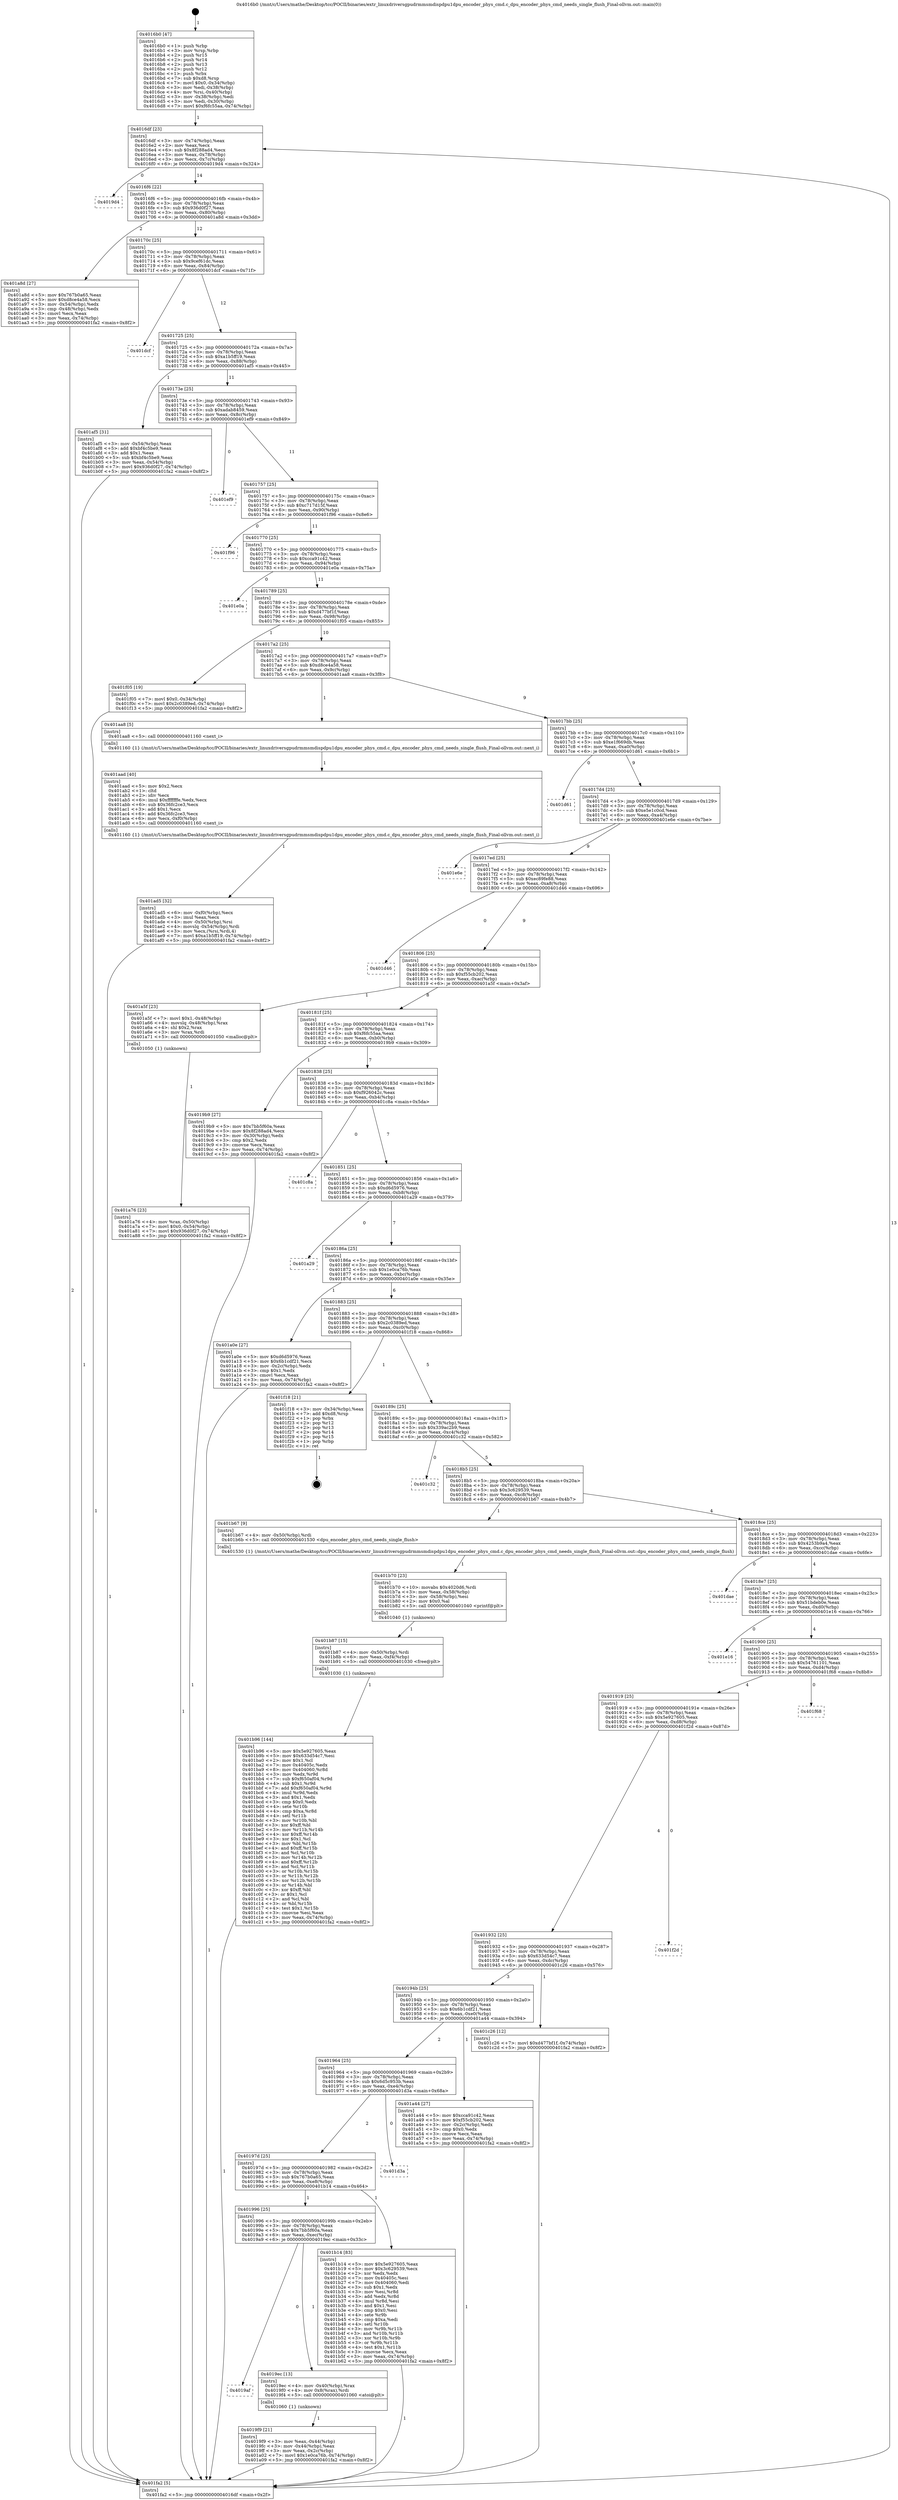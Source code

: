 digraph "0x4016b0" {
  label = "0x4016b0 (/mnt/c/Users/mathe/Desktop/tcc/POCII/binaries/extr_linuxdriversgpudrmmsmdispdpu1dpu_encoder_phys_cmd.c_dpu_encoder_phys_cmd_needs_single_flush_Final-ollvm.out::main(0))"
  labelloc = "t"
  node[shape=record]

  Entry [label="",width=0.3,height=0.3,shape=circle,fillcolor=black,style=filled]
  "0x4016df" [label="{
     0x4016df [23]\l
     | [instrs]\l
     &nbsp;&nbsp;0x4016df \<+3\>: mov -0x74(%rbp),%eax\l
     &nbsp;&nbsp;0x4016e2 \<+2\>: mov %eax,%ecx\l
     &nbsp;&nbsp;0x4016e4 \<+6\>: sub $0x8f288ad4,%ecx\l
     &nbsp;&nbsp;0x4016ea \<+3\>: mov %eax,-0x78(%rbp)\l
     &nbsp;&nbsp;0x4016ed \<+3\>: mov %ecx,-0x7c(%rbp)\l
     &nbsp;&nbsp;0x4016f0 \<+6\>: je 00000000004019d4 \<main+0x324\>\l
  }"]
  "0x4019d4" [label="{
     0x4019d4\l
  }", style=dashed]
  "0x4016f6" [label="{
     0x4016f6 [22]\l
     | [instrs]\l
     &nbsp;&nbsp;0x4016f6 \<+5\>: jmp 00000000004016fb \<main+0x4b\>\l
     &nbsp;&nbsp;0x4016fb \<+3\>: mov -0x78(%rbp),%eax\l
     &nbsp;&nbsp;0x4016fe \<+5\>: sub $0x936d0f27,%eax\l
     &nbsp;&nbsp;0x401703 \<+3\>: mov %eax,-0x80(%rbp)\l
     &nbsp;&nbsp;0x401706 \<+6\>: je 0000000000401a8d \<main+0x3dd\>\l
  }"]
  Exit [label="",width=0.3,height=0.3,shape=circle,fillcolor=black,style=filled,peripheries=2]
  "0x401a8d" [label="{
     0x401a8d [27]\l
     | [instrs]\l
     &nbsp;&nbsp;0x401a8d \<+5\>: mov $0x767b0a65,%eax\l
     &nbsp;&nbsp;0x401a92 \<+5\>: mov $0xd8ce4a58,%ecx\l
     &nbsp;&nbsp;0x401a97 \<+3\>: mov -0x54(%rbp),%edx\l
     &nbsp;&nbsp;0x401a9a \<+3\>: cmp -0x48(%rbp),%edx\l
     &nbsp;&nbsp;0x401a9d \<+3\>: cmovl %ecx,%eax\l
     &nbsp;&nbsp;0x401aa0 \<+3\>: mov %eax,-0x74(%rbp)\l
     &nbsp;&nbsp;0x401aa3 \<+5\>: jmp 0000000000401fa2 \<main+0x8f2\>\l
  }"]
  "0x40170c" [label="{
     0x40170c [25]\l
     | [instrs]\l
     &nbsp;&nbsp;0x40170c \<+5\>: jmp 0000000000401711 \<main+0x61\>\l
     &nbsp;&nbsp;0x401711 \<+3\>: mov -0x78(%rbp),%eax\l
     &nbsp;&nbsp;0x401714 \<+5\>: sub $0x9cef61dc,%eax\l
     &nbsp;&nbsp;0x401719 \<+6\>: mov %eax,-0x84(%rbp)\l
     &nbsp;&nbsp;0x40171f \<+6\>: je 0000000000401dcf \<main+0x71f\>\l
  }"]
  "0x401b96" [label="{
     0x401b96 [144]\l
     | [instrs]\l
     &nbsp;&nbsp;0x401b96 \<+5\>: mov $0x5e927605,%eax\l
     &nbsp;&nbsp;0x401b9b \<+5\>: mov $0x633d54c7,%esi\l
     &nbsp;&nbsp;0x401ba0 \<+2\>: mov $0x1,%cl\l
     &nbsp;&nbsp;0x401ba2 \<+7\>: mov 0x40405c,%edx\l
     &nbsp;&nbsp;0x401ba9 \<+8\>: mov 0x404060,%r8d\l
     &nbsp;&nbsp;0x401bb1 \<+3\>: mov %edx,%r9d\l
     &nbsp;&nbsp;0x401bb4 \<+7\>: sub $0xf650af04,%r9d\l
     &nbsp;&nbsp;0x401bbb \<+4\>: sub $0x1,%r9d\l
     &nbsp;&nbsp;0x401bbf \<+7\>: add $0xf650af04,%r9d\l
     &nbsp;&nbsp;0x401bc6 \<+4\>: imul %r9d,%edx\l
     &nbsp;&nbsp;0x401bca \<+3\>: and $0x1,%edx\l
     &nbsp;&nbsp;0x401bcd \<+3\>: cmp $0x0,%edx\l
     &nbsp;&nbsp;0x401bd0 \<+4\>: sete %r10b\l
     &nbsp;&nbsp;0x401bd4 \<+4\>: cmp $0xa,%r8d\l
     &nbsp;&nbsp;0x401bd8 \<+4\>: setl %r11b\l
     &nbsp;&nbsp;0x401bdc \<+3\>: mov %r10b,%bl\l
     &nbsp;&nbsp;0x401bdf \<+3\>: xor $0xff,%bl\l
     &nbsp;&nbsp;0x401be2 \<+3\>: mov %r11b,%r14b\l
     &nbsp;&nbsp;0x401be5 \<+4\>: xor $0xff,%r14b\l
     &nbsp;&nbsp;0x401be9 \<+3\>: xor $0x1,%cl\l
     &nbsp;&nbsp;0x401bec \<+3\>: mov %bl,%r15b\l
     &nbsp;&nbsp;0x401bef \<+4\>: and $0xff,%r15b\l
     &nbsp;&nbsp;0x401bf3 \<+3\>: and %cl,%r10b\l
     &nbsp;&nbsp;0x401bf6 \<+3\>: mov %r14b,%r12b\l
     &nbsp;&nbsp;0x401bf9 \<+4\>: and $0xff,%r12b\l
     &nbsp;&nbsp;0x401bfd \<+3\>: and %cl,%r11b\l
     &nbsp;&nbsp;0x401c00 \<+3\>: or %r10b,%r15b\l
     &nbsp;&nbsp;0x401c03 \<+3\>: or %r11b,%r12b\l
     &nbsp;&nbsp;0x401c06 \<+3\>: xor %r12b,%r15b\l
     &nbsp;&nbsp;0x401c09 \<+3\>: or %r14b,%bl\l
     &nbsp;&nbsp;0x401c0c \<+3\>: xor $0xff,%bl\l
     &nbsp;&nbsp;0x401c0f \<+3\>: or $0x1,%cl\l
     &nbsp;&nbsp;0x401c12 \<+2\>: and %cl,%bl\l
     &nbsp;&nbsp;0x401c14 \<+3\>: or %bl,%r15b\l
     &nbsp;&nbsp;0x401c17 \<+4\>: test $0x1,%r15b\l
     &nbsp;&nbsp;0x401c1b \<+3\>: cmovne %esi,%eax\l
     &nbsp;&nbsp;0x401c1e \<+3\>: mov %eax,-0x74(%rbp)\l
     &nbsp;&nbsp;0x401c21 \<+5\>: jmp 0000000000401fa2 \<main+0x8f2\>\l
  }"]
  "0x401dcf" [label="{
     0x401dcf\l
  }", style=dashed]
  "0x401725" [label="{
     0x401725 [25]\l
     | [instrs]\l
     &nbsp;&nbsp;0x401725 \<+5\>: jmp 000000000040172a \<main+0x7a\>\l
     &nbsp;&nbsp;0x40172a \<+3\>: mov -0x78(%rbp),%eax\l
     &nbsp;&nbsp;0x40172d \<+5\>: sub $0xa1b5ff19,%eax\l
     &nbsp;&nbsp;0x401732 \<+6\>: mov %eax,-0x88(%rbp)\l
     &nbsp;&nbsp;0x401738 \<+6\>: je 0000000000401af5 \<main+0x445\>\l
  }"]
  "0x401b87" [label="{
     0x401b87 [15]\l
     | [instrs]\l
     &nbsp;&nbsp;0x401b87 \<+4\>: mov -0x50(%rbp),%rdi\l
     &nbsp;&nbsp;0x401b8b \<+6\>: mov %eax,-0xf4(%rbp)\l
     &nbsp;&nbsp;0x401b91 \<+5\>: call 0000000000401030 \<free@plt\>\l
     | [calls]\l
     &nbsp;&nbsp;0x401030 \{1\} (unknown)\l
  }"]
  "0x401af5" [label="{
     0x401af5 [31]\l
     | [instrs]\l
     &nbsp;&nbsp;0x401af5 \<+3\>: mov -0x54(%rbp),%eax\l
     &nbsp;&nbsp;0x401af8 \<+5\>: add $0xbf4c5be9,%eax\l
     &nbsp;&nbsp;0x401afd \<+3\>: add $0x1,%eax\l
     &nbsp;&nbsp;0x401b00 \<+5\>: sub $0xbf4c5be9,%eax\l
     &nbsp;&nbsp;0x401b05 \<+3\>: mov %eax,-0x54(%rbp)\l
     &nbsp;&nbsp;0x401b08 \<+7\>: movl $0x936d0f27,-0x74(%rbp)\l
     &nbsp;&nbsp;0x401b0f \<+5\>: jmp 0000000000401fa2 \<main+0x8f2\>\l
  }"]
  "0x40173e" [label="{
     0x40173e [25]\l
     | [instrs]\l
     &nbsp;&nbsp;0x40173e \<+5\>: jmp 0000000000401743 \<main+0x93\>\l
     &nbsp;&nbsp;0x401743 \<+3\>: mov -0x78(%rbp),%eax\l
     &nbsp;&nbsp;0x401746 \<+5\>: sub $0xadab8459,%eax\l
     &nbsp;&nbsp;0x40174b \<+6\>: mov %eax,-0x8c(%rbp)\l
     &nbsp;&nbsp;0x401751 \<+6\>: je 0000000000401ef9 \<main+0x849\>\l
  }"]
  "0x401b70" [label="{
     0x401b70 [23]\l
     | [instrs]\l
     &nbsp;&nbsp;0x401b70 \<+10\>: movabs $0x4020d6,%rdi\l
     &nbsp;&nbsp;0x401b7a \<+3\>: mov %eax,-0x58(%rbp)\l
     &nbsp;&nbsp;0x401b7d \<+3\>: mov -0x58(%rbp),%esi\l
     &nbsp;&nbsp;0x401b80 \<+2\>: mov $0x0,%al\l
     &nbsp;&nbsp;0x401b82 \<+5\>: call 0000000000401040 \<printf@plt\>\l
     | [calls]\l
     &nbsp;&nbsp;0x401040 \{1\} (unknown)\l
  }"]
  "0x401ef9" [label="{
     0x401ef9\l
  }", style=dashed]
  "0x401757" [label="{
     0x401757 [25]\l
     | [instrs]\l
     &nbsp;&nbsp;0x401757 \<+5\>: jmp 000000000040175c \<main+0xac\>\l
     &nbsp;&nbsp;0x40175c \<+3\>: mov -0x78(%rbp),%eax\l
     &nbsp;&nbsp;0x40175f \<+5\>: sub $0xc717d15f,%eax\l
     &nbsp;&nbsp;0x401764 \<+6\>: mov %eax,-0x90(%rbp)\l
     &nbsp;&nbsp;0x40176a \<+6\>: je 0000000000401f96 \<main+0x8e6\>\l
  }"]
  "0x401ad5" [label="{
     0x401ad5 [32]\l
     | [instrs]\l
     &nbsp;&nbsp;0x401ad5 \<+6\>: mov -0xf0(%rbp),%ecx\l
     &nbsp;&nbsp;0x401adb \<+3\>: imul %eax,%ecx\l
     &nbsp;&nbsp;0x401ade \<+4\>: mov -0x50(%rbp),%rsi\l
     &nbsp;&nbsp;0x401ae2 \<+4\>: movslq -0x54(%rbp),%rdi\l
     &nbsp;&nbsp;0x401ae6 \<+3\>: mov %ecx,(%rsi,%rdi,4)\l
     &nbsp;&nbsp;0x401ae9 \<+7\>: movl $0xa1b5ff19,-0x74(%rbp)\l
     &nbsp;&nbsp;0x401af0 \<+5\>: jmp 0000000000401fa2 \<main+0x8f2\>\l
  }"]
  "0x401f96" [label="{
     0x401f96\l
  }", style=dashed]
  "0x401770" [label="{
     0x401770 [25]\l
     | [instrs]\l
     &nbsp;&nbsp;0x401770 \<+5\>: jmp 0000000000401775 \<main+0xc5\>\l
     &nbsp;&nbsp;0x401775 \<+3\>: mov -0x78(%rbp),%eax\l
     &nbsp;&nbsp;0x401778 \<+5\>: sub $0xcca91c42,%eax\l
     &nbsp;&nbsp;0x40177d \<+6\>: mov %eax,-0x94(%rbp)\l
     &nbsp;&nbsp;0x401783 \<+6\>: je 0000000000401e0a \<main+0x75a\>\l
  }"]
  "0x401aad" [label="{
     0x401aad [40]\l
     | [instrs]\l
     &nbsp;&nbsp;0x401aad \<+5\>: mov $0x2,%ecx\l
     &nbsp;&nbsp;0x401ab2 \<+1\>: cltd\l
     &nbsp;&nbsp;0x401ab3 \<+2\>: idiv %ecx\l
     &nbsp;&nbsp;0x401ab5 \<+6\>: imul $0xfffffffe,%edx,%ecx\l
     &nbsp;&nbsp;0x401abb \<+6\>: sub $0x36fc2ce3,%ecx\l
     &nbsp;&nbsp;0x401ac1 \<+3\>: add $0x1,%ecx\l
     &nbsp;&nbsp;0x401ac4 \<+6\>: add $0x36fc2ce3,%ecx\l
     &nbsp;&nbsp;0x401aca \<+6\>: mov %ecx,-0xf0(%rbp)\l
     &nbsp;&nbsp;0x401ad0 \<+5\>: call 0000000000401160 \<next_i\>\l
     | [calls]\l
     &nbsp;&nbsp;0x401160 \{1\} (/mnt/c/Users/mathe/Desktop/tcc/POCII/binaries/extr_linuxdriversgpudrmmsmdispdpu1dpu_encoder_phys_cmd.c_dpu_encoder_phys_cmd_needs_single_flush_Final-ollvm.out::next_i)\l
  }"]
  "0x401e0a" [label="{
     0x401e0a\l
  }", style=dashed]
  "0x401789" [label="{
     0x401789 [25]\l
     | [instrs]\l
     &nbsp;&nbsp;0x401789 \<+5\>: jmp 000000000040178e \<main+0xde\>\l
     &nbsp;&nbsp;0x40178e \<+3\>: mov -0x78(%rbp),%eax\l
     &nbsp;&nbsp;0x401791 \<+5\>: sub $0xd477bf1f,%eax\l
     &nbsp;&nbsp;0x401796 \<+6\>: mov %eax,-0x98(%rbp)\l
     &nbsp;&nbsp;0x40179c \<+6\>: je 0000000000401f05 \<main+0x855\>\l
  }"]
  "0x401a76" [label="{
     0x401a76 [23]\l
     | [instrs]\l
     &nbsp;&nbsp;0x401a76 \<+4\>: mov %rax,-0x50(%rbp)\l
     &nbsp;&nbsp;0x401a7a \<+7\>: movl $0x0,-0x54(%rbp)\l
     &nbsp;&nbsp;0x401a81 \<+7\>: movl $0x936d0f27,-0x74(%rbp)\l
     &nbsp;&nbsp;0x401a88 \<+5\>: jmp 0000000000401fa2 \<main+0x8f2\>\l
  }"]
  "0x401f05" [label="{
     0x401f05 [19]\l
     | [instrs]\l
     &nbsp;&nbsp;0x401f05 \<+7\>: movl $0x0,-0x34(%rbp)\l
     &nbsp;&nbsp;0x401f0c \<+7\>: movl $0x2c0389ed,-0x74(%rbp)\l
     &nbsp;&nbsp;0x401f13 \<+5\>: jmp 0000000000401fa2 \<main+0x8f2\>\l
  }"]
  "0x4017a2" [label="{
     0x4017a2 [25]\l
     | [instrs]\l
     &nbsp;&nbsp;0x4017a2 \<+5\>: jmp 00000000004017a7 \<main+0xf7\>\l
     &nbsp;&nbsp;0x4017a7 \<+3\>: mov -0x78(%rbp),%eax\l
     &nbsp;&nbsp;0x4017aa \<+5\>: sub $0xd8ce4a58,%eax\l
     &nbsp;&nbsp;0x4017af \<+6\>: mov %eax,-0x9c(%rbp)\l
     &nbsp;&nbsp;0x4017b5 \<+6\>: je 0000000000401aa8 \<main+0x3f8\>\l
  }"]
  "0x4019f9" [label="{
     0x4019f9 [21]\l
     | [instrs]\l
     &nbsp;&nbsp;0x4019f9 \<+3\>: mov %eax,-0x44(%rbp)\l
     &nbsp;&nbsp;0x4019fc \<+3\>: mov -0x44(%rbp),%eax\l
     &nbsp;&nbsp;0x4019ff \<+3\>: mov %eax,-0x2c(%rbp)\l
     &nbsp;&nbsp;0x401a02 \<+7\>: movl $0x1e0ca76b,-0x74(%rbp)\l
     &nbsp;&nbsp;0x401a09 \<+5\>: jmp 0000000000401fa2 \<main+0x8f2\>\l
  }"]
  "0x401aa8" [label="{
     0x401aa8 [5]\l
     | [instrs]\l
     &nbsp;&nbsp;0x401aa8 \<+5\>: call 0000000000401160 \<next_i\>\l
     | [calls]\l
     &nbsp;&nbsp;0x401160 \{1\} (/mnt/c/Users/mathe/Desktop/tcc/POCII/binaries/extr_linuxdriversgpudrmmsmdispdpu1dpu_encoder_phys_cmd.c_dpu_encoder_phys_cmd_needs_single_flush_Final-ollvm.out::next_i)\l
  }"]
  "0x4017bb" [label="{
     0x4017bb [25]\l
     | [instrs]\l
     &nbsp;&nbsp;0x4017bb \<+5\>: jmp 00000000004017c0 \<main+0x110\>\l
     &nbsp;&nbsp;0x4017c0 \<+3\>: mov -0x78(%rbp),%eax\l
     &nbsp;&nbsp;0x4017c3 \<+5\>: sub $0xe1f669db,%eax\l
     &nbsp;&nbsp;0x4017c8 \<+6\>: mov %eax,-0xa0(%rbp)\l
     &nbsp;&nbsp;0x4017ce \<+6\>: je 0000000000401d61 \<main+0x6b1\>\l
  }"]
  "0x4019af" [label="{
     0x4019af\l
  }", style=dashed]
  "0x401d61" [label="{
     0x401d61\l
  }", style=dashed]
  "0x4017d4" [label="{
     0x4017d4 [25]\l
     | [instrs]\l
     &nbsp;&nbsp;0x4017d4 \<+5\>: jmp 00000000004017d9 \<main+0x129\>\l
     &nbsp;&nbsp;0x4017d9 \<+3\>: mov -0x78(%rbp),%eax\l
     &nbsp;&nbsp;0x4017dc \<+5\>: sub $0xe5e1c0cd,%eax\l
     &nbsp;&nbsp;0x4017e1 \<+6\>: mov %eax,-0xa4(%rbp)\l
     &nbsp;&nbsp;0x4017e7 \<+6\>: je 0000000000401e6e \<main+0x7be\>\l
  }"]
  "0x4019ec" [label="{
     0x4019ec [13]\l
     | [instrs]\l
     &nbsp;&nbsp;0x4019ec \<+4\>: mov -0x40(%rbp),%rax\l
     &nbsp;&nbsp;0x4019f0 \<+4\>: mov 0x8(%rax),%rdi\l
     &nbsp;&nbsp;0x4019f4 \<+5\>: call 0000000000401060 \<atoi@plt\>\l
     | [calls]\l
     &nbsp;&nbsp;0x401060 \{1\} (unknown)\l
  }"]
  "0x401e6e" [label="{
     0x401e6e\l
  }", style=dashed]
  "0x4017ed" [label="{
     0x4017ed [25]\l
     | [instrs]\l
     &nbsp;&nbsp;0x4017ed \<+5\>: jmp 00000000004017f2 \<main+0x142\>\l
     &nbsp;&nbsp;0x4017f2 \<+3\>: mov -0x78(%rbp),%eax\l
     &nbsp;&nbsp;0x4017f5 \<+5\>: sub $0xec89fe88,%eax\l
     &nbsp;&nbsp;0x4017fa \<+6\>: mov %eax,-0xa8(%rbp)\l
     &nbsp;&nbsp;0x401800 \<+6\>: je 0000000000401d46 \<main+0x696\>\l
  }"]
  "0x401996" [label="{
     0x401996 [25]\l
     | [instrs]\l
     &nbsp;&nbsp;0x401996 \<+5\>: jmp 000000000040199b \<main+0x2eb\>\l
     &nbsp;&nbsp;0x40199b \<+3\>: mov -0x78(%rbp),%eax\l
     &nbsp;&nbsp;0x40199e \<+5\>: sub $0x7bb5f60a,%eax\l
     &nbsp;&nbsp;0x4019a3 \<+6\>: mov %eax,-0xec(%rbp)\l
     &nbsp;&nbsp;0x4019a9 \<+6\>: je 00000000004019ec \<main+0x33c\>\l
  }"]
  "0x401d46" [label="{
     0x401d46\l
  }", style=dashed]
  "0x401806" [label="{
     0x401806 [25]\l
     | [instrs]\l
     &nbsp;&nbsp;0x401806 \<+5\>: jmp 000000000040180b \<main+0x15b\>\l
     &nbsp;&nbsp;0x40180b \<+3\>: mov -0x78(%rbp),%eax\l
     &nbsp;&nbsp;0x40180e \<+5\>: sub $0xf55cb202,%eax\l
     &nbsp;&nbsp;0x401813 \<+6\>: mov %eax,-0xac(%rbp)\l
     &nbsp;&nbsp;0x401819 \<+6\>: je 0000000000401a5f \<main+0x3af\>\l
  }"]
  "0x401b14" [label="{
     0x401b14 [83]\l
     | [instrs]\l
     &nbsp;&nbsp;0x401b14 \<+5\>: mov $0x5e927605,%eax\l
     &nbsp;&nbsp;0x401b19 \<+5\>: mov $0x3c629539,%ecx\l
     &nbsp;&nbsp;0x401b1e \<+2\>: xor %edx,%edx\l
     &nbsp;&nbsp;0x401b20 \<+7\>: mov 0x40405c,%esi\l
     &nbsp;&nbsp;0x401b27 \<+7\>: mov 0x404060,%edi\l
     &nbsp;&nbsp;0x401b2e \<+3\>: sub $0x1,%edx\l
     &nbsp;&nbsp;0x401b31 \<+3\>: mov %esi,%r8d\l
     &nbsp;&nbsp;0x401b34 \<+3\>: add %edx,%r8d\l
     &nbsp;&nbsp;0x401b37 \<+4\>: imul %r8d,%esi\l
     &nbsp;&nbsp;0x401b3b \<+3\>: and $0x1,%esi\l
     &nbsp;&nbsp;0x401b3e \<+3\>: cmp $0x0,%esi\l
     &nbsp;&nbsp;0x401b41 \<+4\>: sete %r9b\l
     &nbsp;&nbsp;0x401b45 \<+3\>: cmp $0xa,%edi\l
     &nbsp;&nbsp;0x401b48 \<+4\>: setl %r10b\l
     &nbsp;&nbsp;0x401b4c \<+3\>: mov %r9b,%r11b\l
     &nbsp;&nbsp;0x401b4f \<+3\>: and %r10b,%r11b\l
     &nbsp;&nbsp;0x401b52 \<+3\>: xor %r10b,%r9b\l
     &nbsp;&nbsp;0x401b55 \<+3\>: or %r9b,%r11b\l
     &nbsp;&nbsp;0x401b58 \<+4\>: test $0x1,%r11b\l
     &nbsp;&nbsp;0x401b5c \<+3\>: cmovne %ecx,%eax\l
     &nbsp;&nbsp;0x401b5f \<+3\>: mov %eax,-0x74(%rbp)\l
     &nbsp;&nbsp;0x401b62 \<+5\>: jmp 0000000000401fa2 \<main+0x8f2\>\l
  }"]
  "0x401a5f" [label="{
     0x401a5f [23]\l
     | [instrs]\l
     &nbsp;&nbsp;0x401a5f \<+7\>: movl $0x1,-0x48(%rbp)\l
     &nbsp;&nbsp;0x401a66 \<+4\>: movslq -0x48(%rbp),%rax\l
     &nbsp;&nbsp;0x401a6a \<+4\>: shl $0x2,%rax\l
     &nbsp;&nbsp;0x401a6e \<+3\>: mov %rax,%rdi\l
     &nbsp;&nbsp;0x401a71 \<+5\>: call 0000000000401050 \<malloc@plt\>\l
     | [calls]\l
     &nbsp;&nbsp;0x401050 \{1\} (unknown)\l
  }"]
  "0x40181f" [label="{
     0x40181f [25]\l
     | [instrs]\l
     &nbsp;&nbsp;0x40181f \<+5\>: jmp 0000000000401824 \<main+0x174\>\l
     &nbsp;&nbsp;0x401824 \<+3\>: mov -0x78(%rbp),%eax\l
     &nbsp;&nbsp;0x401827 \<+5\>: sub $0xf6fc55aa,%eax\l
     &nbsp;&nbsp;0x40182c \<+6\>: mov %eax,-0xb0(%rbp)\l
     &nbsp;&nbsp;0x401832 \<+6\>: je 00000000004019b9 \<main+0x309\>\l
  }"]
  "0x40197d" [label="{
     0x40197d [25]\l
     | [instrs]\l
     &nbsp;&nbsp;0x40197d \<+5\>: jmp 0000000000401982 \<main+0x2d2\>\l
     &nbsp;&nbsp;0x401982 \<+3\>: mov -0x78(%rbp),%eax\l
     &nbsp;&nbsp;0x401985 \<+5\>: sub $0x767b0a65,%eax\l
     &nbsp;&nbsp;0x40198a \<+6\>: mov %eax,-0xe8(%rbp)\l
     &nbsp;&nbsp;0x401990 \<+6\>: je 0000000000401b14 \<main+0x464\>\l
  }"]
  "0x4019b9" [label="{
     0x4019b9 [27]\l
     | [instrs]\l
     &nbsp;&nbsp;0x4019b9 \<+5\>: mov $0x7bb5f60a,%eax\l
     &nbsp;&nbsp;0x4019be \<+5\>: mov $0x8f288ad4,%ecx\l
     &nbsp;&nbsp;0x4019c3 \<+3\>: mov -0x30(%rbp),%edx\l
     &nbsp;&nbsp;0x4019c6 \<+3\>: cmp $0x2,%edx\l
     &nbsp;&nbsp;0x4019c9 \<+3\>: cmovne %ecx,%eax\l
     &nbsp;&nbsp;0x4019cc \<+3\>: mov %eax,-0x74(%rbp)\l
     &nbsp;&nbsp;0x4019cf \<+5\>: jmp 0000000000401fa2 \<main+0x8f2\>\l
  }"]
  "0x401838" [label="{
     0x401838 [25]\l
     | [instrs]\l
     &nbsp;&nbsp;0x401838 \<+5\>: jmp 000000000040183d \<main+0x18d\>\l
     &nbsp;&nbsp;0x40183d \<+3\>: mov -0x78(%rbp),%eax\l
     &nbsp;&nbsp;0x401840 \<+5\>: sub $0xf926042c,%eax\l
     &nbsp;&nbsp;0x401845 \<+6\>: mov %eax,-0xb4(%rbp)\l
     &nbsp;&nbsp;0x40184b \<+6\>: je 0000000000401c8a \<main+0x5da\>\l
  }"]
  "0x401fa2" [label="{
     0x401fa2 [5]\l
     | [instrs]\l
     &nbsp;&nbsp;0x401fa2 \<+5\>: jmp 00000000004016df \<main+0x2f\>\l
  }"]
  "0x4016b0" [label="{
     0x4016b0 [47]\l
     | [instrs]\l
     &nbsp;&nbsp;0x4016b0 \<+1\>: push %rbp\l
     &nbsp;&nbsp;0x4016b1 \<+3\>: mov %rsp,%rbp\l
     &nbsp;&nbsp;0x4016b4 \<+2\>: push %r15\l
     &nbsp;&nbsp;0x4016b6 \<+2\>: push %r14\l
     &nbsp;&nbsp;0x4016b8 \<+2\>: push %r13\l
     &nbsp;&nbsp;0x4016ba \<+2\>: push %r12\l
     &nbsp;&nbsp;0x4016bc \<+1\>: push %rbx\l
     &nbsp;&nbsp;0x4016bd \<+7\>: sub $0xd8,%rsp\l
     &nbsp;&nbsp;0x4016c4 \<+7\>: movl $0x0,-0x34(%rbp)\l
     &nbsp;&nbsp;0x4016cb \<+3\>: mov %edi,-0x38(%rbp)\l
     &nbsp;&nbsp;0x4016ce \<+4\>: mov %rsi,-0x40(%rbp)\l
     &nbsp;&nbsp;0x4016d2 \<+3\>: mov -0x38(%rbp),%edi\l
     &nbsp;&nbsp;0x4016d5 \<+3\>: mov %edi,-0x30(%rbp)\l
     &nbsp;&nbsp;0x4016d8 \<+7\>: movl $0xf6fc55aa,-0x74(%rbp)\l
  }"]
  "0x401d3a" [label="{
     0x401d3a\l
  }", style=dashed]
  "0x401c8a" [label="{
     0x401c8a\l
  }", style=dashed]
  "0x401851" [label="{
     0x401851 [25]\l
     | [instrs]\l
     &nbsp;&nbsp;0x401851 \<+5\>: jmp 0000000000401856 \<main+0x1a6\>\l
     &nbsp;&nbsp;0x401856 \<+3\>: mov -0x78(%rbp),%eax\l
     &nbsp;&nbsp;0x401859 \<+5\>: sub $0xd6d5976,%eax\l
     &nbsp;&nbsp;0x40185e \<+6\>: mov %eax,-0xb8(%rbp)\l
     &nbsp;&nbsp;0x401864 \<+6\>: je 0000000000401a29 \<main+0x379\>\l
  }"]
  "0x401964" [label="{
     0x401964 [25]\l
     | [instrs]\l
     &nbsp;&nbsp;0x401964 \<+5\>: jmp 0000000000401969 \<main+0x2b9\>\l
     &nbsp;&nbsp;0x401969 \<+3\>: mov -0x78(%rbp),%eax\l
     &nbsp;&nbsp;0x40196c \<+5\>: sub $0x6d5c953b,%eax\l
     &nbsp;&nbsp;0x401971 \<+6\>: mov %eax,-0xe4(%rbp)\l
     &nbsp;&nbsp;0x401977 \<+6\>: je 0000000000401d3a \<main+0x68a\>\l
  }"]
  "0x401a29" [label="{
     0x401a29\l
  }", style=dashed]
  "0x40186a" [label="{
     0x40186a [25]\l
     | [instrs]\l
     &nbsp;&nbsp;0x40186a \<+5\>: jmp 000000000040186f \<main+0x1bf\>\l
     &nbsp;&nbsp;0x40186f \<+3\>: mov -0x78(%rbp),%eax\l
     &nbsp;&nbsp;0x401872 \<+5\>: sub $0x1e0ca76b,%eax\l
     &nbsp;&nbsp;0x401877 \<+6\>: mov %eax,-0xbc(%rbp)\l
     &nbsp;&nbsp;0x40187d \<+6\>: je 0000000000401a0e \<main+0x35e\>\l
  }"]
  "0x401a44" [label="{
     0x401a44 [27]\l
     | [instrs]\l
     &nbsp;&nbsp;0x401a44 \<+5\>: mov $0xcca91c42,%eax\l
     &nbsp;&nbsp;0x401a49 \<+5\>: mov $0xf55cb202,%ecx\l
     &nbsp;&nbsp;0x401a4e \<+3\>: mov -0x2c(%rbp),%edx\l
     &nbsp;&nbsp;0x401a51 \<+3\>: cmp $0x0,%edx\l
     &nbsp;&nbsp;0x401a54 \<+3\>: cmove %ecx,%eax\l
     &nbsp;&nbsp;0x401a57 \<+3\>: mov %eax,-0x74(%rbp)\l
     &nbsp;&nbsp;0x401a5a \<+5\>: jmp 0000000000401fa2 \<main+0x8f2\>\l
  }"]
  "0x401a0e" [label="{
     0x401a0e [27]\l
     | [instrs]\l
     &nbsp;&nbsp;0x401a0e \<+5\>: mov $0xd6d5976,%eax\l
     &nbsp;&nbsp;0x401a13 \<+5\>: mov $0x6b1cdf21,%ecx\l
     &nbsp;&nbsp;0x401a18 \<+3\>: mov -0x2c(%rbp),%edx\l
     &nbsp;&nbsp;0x401a1b \<+3\>: cmp $0x1,%edx\l
     &nbsp;&nbsp;0x401a1e \<+3\>: cmovl %ecx,%eax\l
     &nbsp;&nbsp;0x401a21 \<+3\>: mov %eax,-0x74(%rbp)\l
     &nbsp;&nbsp;0x401a24 \<+5\>: jmp 0000000000401fa2 \<main+0x8f2\>\l
  }"]
  "0x401883" [label="{
     0x401883 [25]\l
     | [instrs]\l
     &nbsp;&nbsp;0x401883 \<+5\>: jmp 0000000000401888 \<main+0x1d8\>\l
     &nbsp;&nbsp;0x401888 \<+3\>: mov -0x78(%rbp),%eax\l
     &nbsp;&nbsp;0x40188b \<+5\>: sub $0x2c0389ed,%eax\l
     &nbsp;&nbsp;0x401890 \<+6\>: mov %eax,-0xc0(%rbp)\l
     &nbsp;&nbsp;0x401896 \<+6\>: je 0000000000401f18 \<main+0x868\>\l
  }"]
  "0x40194b" [label="{
     0x40194b [25]\l
     | [instrs]\l
     &nbsp;&nbsp;0x40194b \<+5\>: jmp 0000000000401950 \<main+0x2a0\>\l
     &nbsp;&nbsp;0x401950 \<+3\>: mov -0x78(%rbp),%eax\l
     &nbsp;&nbsp;0x401953 \<+5\>: sub $0x6b1cdf21,%eax\l
     &nbsp;&nbsp;0x401958 \<+6\>: mov %eax,-0xe0(%rbp)\l
     &nbsp;&nbsp;0x40195e \<+6\>: je 0000000000401a44 \<main+0x394\>\l
  }"]
  "0x401f18" [label="{
     0x401f18 [21]\l
     | [instrs]\l
     &nbsp;&nbsp;0x401f18 \<+3\>: mov -0x34(%rbp),%eax\l
     &nbsp;&nbsp;0x401f1b \<+7\>: add $0xd8,%rsp\l
     &nbsp;&nbsp;0x401f22 \<+1\>: pop %rbx\l
     &nbsp;&nbsp;0x401f23 \<+2\>: pop %r12\l
     &nbsp;&nbsp;0x401f25 \<+2\>: pop %r13\l
     &nbsp;&nbsp;0x401f27 \<+2\>: pop %r14\l
     &nbsp;&nbsp;0x401f29 \<+2\>: pop %r15\l
     &nbsp;&nbsp;0x401f2b \<+1\>: pop %rbp\l
     &nbsp;&nbsp;0x401f2c \<+1\>: ret\l
  }"]
  "0x40189c" [label="{
     0x40189c [25]\l
     | [instrs]\l
     &nbsp;&nbsp;0x40189c \<+5\>: jmp 00000000004018a1 \<main+0x1f1\>\l
     &nbsp;&nbsp;0x4018a1 \<+3\>: mov -0x78(%rbp),%eax\l
     &nbsp;&nbsp;0x4018a4 \<+5\>: sub $0x339ac2b9,%eax\l
     &nbsp;&nbsp;0x4018a9 \<+6\>: mov %eax,-0xc4(%rbp)\l
     &nbsp;&nbsp;0x4018af \<+6\>: je 0000000000401c32 \<main+0x582\>\l
  }"]
  "0x401c26" [label="{
     0x401c26 [12]\l
     | [instrs]\l
     &nbsp;&nbsp;0x401c26 \<+7\>: movl $0xd477bf1f,-0x74(%rbp)\l
     &nbsp;&nbsp;0x401c2d \<+5\>: jmp 0000000000401fa2 \<main+0x8f2\>\l
  }"]
  "0x401c32" [label="{
     0x401c32\l
  }", style=dashed]
  "0x4018b5" [label="{
     0x4018b5 [25]\l
     | [instrs]\l
     &nbsp;&nbsp;0x4018b5 \<+5\>: jmp 00000000004018ba \<main+0x20a\>\l
     &nbsp;&nbsp;0x4018ba \<+3\>: mov -0x78(%rbp),%eax\l
     &nbsp;&nbsp;0x4018bd \<+5\>: sub $0x3c629539,%eax\l
     &nbsp;&nbsp;0x4018c2 \<+6\>: mov %eax,-0xc8(%rbp)\l
     &nbsp;&nbsp;0x4018c8 \<+6\>: je 0000000000401b67 \<main+0x4b7\>\l
  }"]
  "0x401932" [label="{
     0x401932 [25]\l
     | [instrs]\l
     &nbsp;&nbsp;0x401932 \<+5\>: jmp 0000000000401937 \<main+0x287\>\l
     &nbsp;&nbsp;0x401937 \<+3\>: mov -0x78(%rbp),%eax\l
     &nbsp;&nbsp;0x40193a \<+5\>: sub $0x633d54c7,%eax\l
     &nbsp;&nbsp;0x40193f \<+6\>: mov %eax,-0xdc(%rbp)\l
     &nbsp;&nbsp;0x401945 \<+6\>: je 0000000000401c26 \<main+0x576\>\l
  }"]
  "0x401b67" [label="{
     0x401b67 [9]\l
     | [instrs]\l
     &nbsp;&nbsp;0x401b67 \<+4\>: mov -0x50(%rbp),%rdi\l
     &nbsp;&nbsp;0x401b6b \<+5\>: call 0000000000401530 \<dpu_encoder_phys_cmd_needs_single_flush\>\l
     | [calls]\l
     &nbsp;&nbsp;0x401530 \{1\} (/mnt/c/Users/mathe/Desktop/tcc/POCII/binaries/extr_linuxdriversgpudrmmsmdispdpu1dpu_encoder_phys_cmd.c_dpu_encoder_phys_cmd_needs_single_flush_Final-ollvm.out::dpu_encoder_phys_cmd_needs_single_flush)\l
  }"]
  "0x4018ce" [label="{
     0x4018ce [25]\l
     | [instrs]\l
     &nbsp;&nbsp;0x4018ce \<+5\>: jmp 00000000004018d3 \<main+0x223\>\l
     &nbsp;&nbsp;0x4018d3 \<+3\>: mov -0x78(%rbp),%eax\l
     &nbsp;&nbsp;0x4018d6 \<+5\>: sub $0x4253b9a4,%eax\l
     &nbsp;&nbsp;0x4018db \<+6\>: mov %eax,-0xcc(%rbp)\l
     &nbsp;&nbsp;0x4018e1 \<+6\>: je 0000000000401dae \<main+0x6fe\>\l
  }"]
  "0x401f2d" [label="{
     0x401f2d\l
  }", style=dashed]
  "0x401dae" [label="{
     0x401dae\l
  }", style=dashed]
  "0x4018e7" [label="{
     0x4018e7 [25]\l
     | [instrs]\l
     &nbsp;&nbsp;0x4018e7 \<+5\>: jmp 00000000004018ec \<main+0x23c\>\l
     &nbsp;&nbsp;0x4018ec \<+3\>: mov -0x78(%rbp),%eax\l
     &nbsp;&nbsp;0x4018ef \<+5\>: sub $0x51bdeb0e,%eax\l
     &nbsp;&nbsp;0x4018f4 \<+6\>: mov %eax,-0xd0(%rbp)\l
     &nbsp;&nbsp;0x4018fa \<+6\>: je 0000000000401e16 \<main+0x766\>\l
  }"]
  "0x401919" [label="{
     0x401919 [25]\l
     | [instrs]\l
     &nbsp;&nbsp;0x401919 \<+5\>: jmp 000000000040191e \<main+0x26e\>\l
     &nbsp;&nbsp;0x40191e \<+3\>: mov -0x78(%rbp),%eax\l
     &nbsp;&nbsp;0x401921 \<+5\>: sub $0x5e927605,%eax\l
     &nbsp;&nbsp;0x401926 \<+6\>: mov %eax,-0xd8(%rbp)\l
     &nbsp;&nbsp;0x40192c \<+6\>: je 0000000000401f2d \<main+0x87d\>\l
  }"]
  "0x401e16" [label="{
     0x401e16\l
  }", style=dashed]
  "0x401900" [label="{
     0x401900 [25]\l
     | [instrs]\l
     &nbsp;&nbsp;0x401900 \<+5\>: jmp 0000000000401905 \<main+0x255\>\l
     &nbsp;&nbsp;0x401905 \<+3\>: mov -0x78(%rbp),%eax\l
     &nbsp;&nbsp;0x401908 \<+5\>: sub $0x54761101,%eax\l
     &nbsp;&nbsp;0x40190d \<+6\>: mov %eax,-0xd4(%rbp)\l
     &nbsp;&nbsp;0x401913 \<+6\>: je 0000000000401f68 \<main+0x8b8\>\l
  }"]
  "0x401f68" [label="{
     0x401f68\l
  }", style=dashed]
  Entry -> "0x4016b0" [label=" 1"]
  "0x4016df" -> "0x4019d4" [label=" 0"]
  "0x4016df" -> "0x4016f6" [label=" 14"]
  "0x401f18" -> Exit [label=" 1"]
  "0x4016f6" -> "0x401a8d" [label=" 2"]
  "0x4016f6" -> "0x40170c" [label=" 12"]
  "0x401f05" -> "0x401fa2" [label=" 1"]
  "0x40170c" -> "0x401dcf" [label=" 0"]
  "0x40170c" -> "0x401725" [label=" 12"]
  "0x401c26" -> "0x401fa2" [label=" 1"]
  "0x401725" -> "0x401af5" [label=" 1"]
  "0x401725" -> "0x40173e" [label=" 11"]
  "0x401b96" -> "0x401fa2" [label=" 1"]
  "0x40173e" -> "0x401ef9" [label=" 0"]
  "0x40173e" -> "0x401757" [label=" 11"]
  "0x401b87" -> "0x401b96" [label=" 1"]
  "0x401757" -> "0x401f96" [label=" 0"]
  "0x401757" -> "0x401770" [label=" 11"]
  "0x401b70" -> "0x401b87" [label=" 1"]
  "0x401770" -> "0x401e0a" [label=" 0"]
  "0x401770" -> "0x401789" [label=" 11"]
  "0x401b67" -> "0x401b70" [label=" 1"]
  "0x401789" -> "0x401f05" [label=" 1"]
  "0x401789" -> "0x4017a2" [label=" 10"]
  "0x401b14" -> "0x401fa2" [label=" 1"]
  "0x4017a2" -> "0x401aa8" [label=" 1"]
  "0x4017a2" -> "0x4017bb" [label=" 9"]
  "0x401af5" -> "0x401fa2" [label=" 1"]
  "0x4017bb" -> "0x401d61" [label=" 0"]
  "0x4017bb" -> "0x4017d4" [label=" 9"]
  "0x401ad5" -> "0x401fa2" [label=" 1"]
  "0x4017d4" -> "0x401e6e" [label=" 0"]
  "0x4017d4" -> "0x4017ed" [label=" 9"]
  "0x401aad" -> "0x401ad5" [label=" 1"]
  "0x4017ed" -> "0x401d46" [label=" 0"]
  "0x4017ed" -> "0x401806" [label=" 9"]
  "0x401a8d" -> "0x401fa2" [label=" 2"]
  "0x401806" -> "0x401a5f" [label=" 1"]
  "0x401806" -> "0x40181f" [label=" 8"]
  "0x401a76" -> "0x401fa2" [label=" 1"]
  "0x40181f" -> "0x4019b9" [label=" 1"]
  "0x40181f" -> "0x401838" [label=" 7"]
  "0x4019b9" -> "0x401fa2" [label=" 1"]
  "0x4016b0" -> "0x4016df" [label=" 1"]
  "0x401fa2" -> "0x4016df" [label=" 13"]
  "0x401a44" -> "0x401fa2" [label=" 1"]
  "0x401838" -> "0x401c8a" [label=" 0"]
  "0x401838" -> "0x401851" [label=" 7"]
  "0x401a0e" -> "0x401fa2" [label=" 1"]
  "0x401851" -> "0x401a29" [label=" 0"]
  "0x401851" -> "0x40186a" [label=" 7"]
  "0x4019ec" -> "0x4019f9" [label=" 1"]
  "0x40186a" -> "0x401a0e" [label=" 1"]
  "0x40186a" -> "0x401883" [label=" 6"]
  "0x401996" -> "0x4019af" [label=" 0"]
  "0x401883" -> "0x401f18" [label=" 1"]
  "0x401883" -> "0x40189c" [label=" 5"]
  "0x401aa8" -> "0x401aad" [label=" 1"]
  "0x40189c" -> "0x401c32" [label=" 0"]
  "0x40189c" -> "0x4018b5" [label=" 5"]
  "0x40197d" -> "0x401996" [label=" 1"]
  "0x4018b5" -> "0x401b67" [label=" 1"]
  "0x4018b5" -> "0x4018ce" [label=" 4"]
  "0x401a5f" -> "0x401a76" [label=" 1"]
  "0x4018ce" -> "0x401dae" [label=" 0"]
  "0x4018ce" -> "0x4018e7" [label=" 4"]
  "0x401964" -> "0x40197d" [label=" 2"]
  "0x4018e7" -> "0x401e16" [label=" 0"]
  "0x4018e7" -> "0x401900" [label=" 4"]
  "0x4019f9" -> "0x401fa2" [label=" 1"]
  "0x401900" -> "0x401f68" [label=" 0"]
  "0x401900" -> "0x401919" [label=" 4"]
  "0x401964" -> "0x401d3a" [label=" 0"]
  "0x401919" -> "0x401f2d" [label=" 0"]
  "0x401919" -> "0x401932" [label=" 4"]
  "0x40197d" -> "0x401b14" [label=" 1"]
  "0x401932" -> "0x401c26" [label=" 1"]
  "0x401932" -> "0x40194b" [label=" 3"]
  "0x401996" -> "0x4019ec" [label=" 1"]
  "0x40194b" -> "0x401a44" [label=" 1"]
  "0x40194b" -> "0x401964" [label=" 2"]
}
